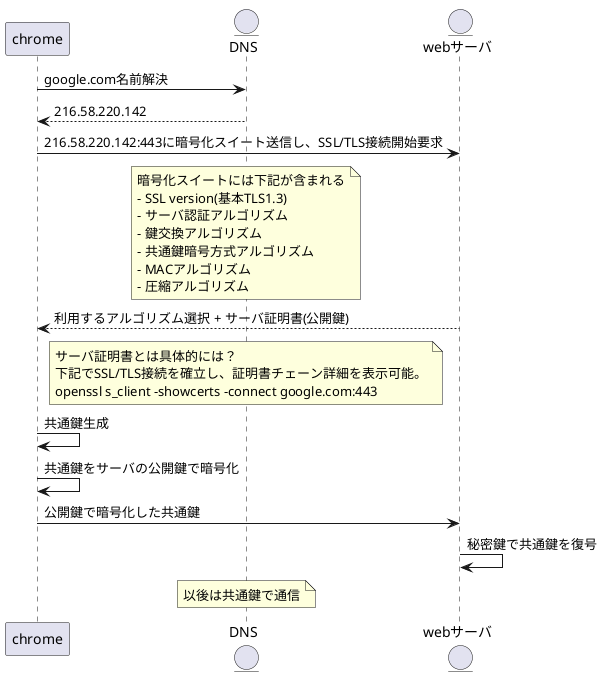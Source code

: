 @startuml chromeでhttps://google.comを開く

participant chrome
entity DNS
entity webサーバ

chrome -> DNS: google.com名前解決
DNS --> chrome: 216.58.220.142
chrome -> webサーバ: 216.58.220.142:443に暗号化スイート送信し、SSL/TLS接続開始要求
note over DNS
    暗号化スイートには下記が含まれる
    - SSL version(基本TLS1.3)
    - サーバ認証アルゴリズム
    - 鍵交換アルゴリズム
    - 共通鍵暗号方式アルゴリズム
    - MACアルゴリズム
    - 圧縮アルゴリズム
end note
webサーバ --> chrome: 利用するアルゴリズム選択 + サーバ証明書(公開鍵)
note over DNS
    サーバ証明書とは具体的には？
    下記でSSL/TLS接続を確立し、証明書チェーン詳細を表示可能。
    openssl s_client -showcerts -connect google.com:443
end note
chrome -> chrome: 共通鍵生成
chrome -> chrome: 共通鍵をサーバの公開鍵で暗号化
chrome -> webサーバ: 公開鍵で暗号化した共通鍵
webサーバ -> webサーバ: 秘密鍵で共通鍵を復号
note over DNS
    以後は共通鍵で通信
end note

@enduml